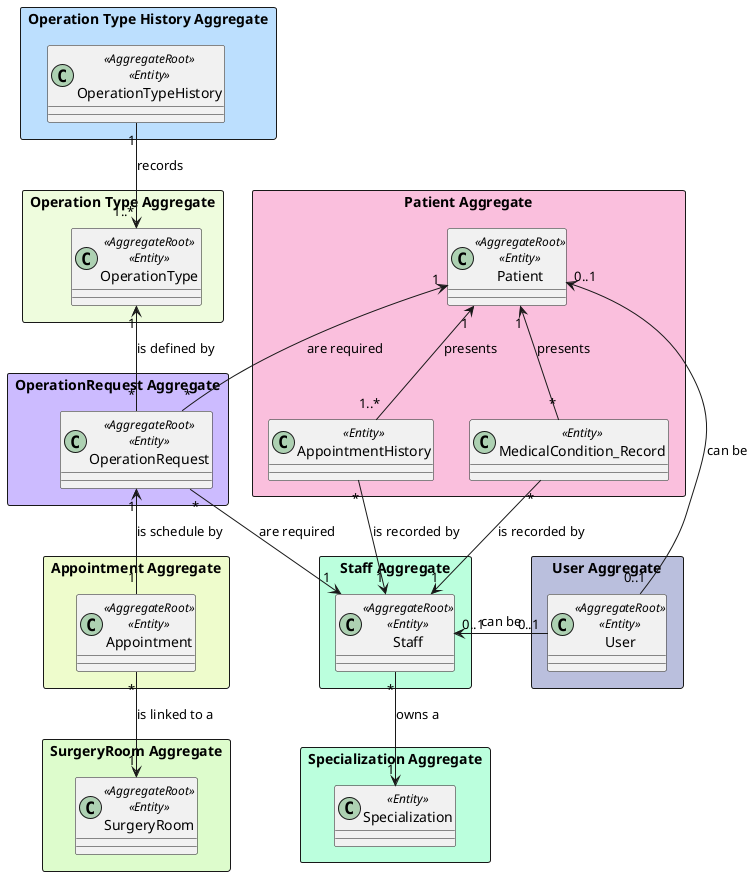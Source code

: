 @startuml

rectangle "User Aggregate" #babfdd{
class User <<AggregateRoot>> <<Entity>>
}

rectangle "Patient Aggregate" #fabfdd{
class Patient <<AggregateRoot>> <<Entity>>
class MedicalCondition_Record <<Entity>>
class AppointmentHistory <<Entity>>

Patient "1" <-- "*" MedicalCondition_Record : presents
Patient "1" <-- "1..*" AppointmentHistory : presents
}

rectangle "Staff Aggregate" #bbffdd{
class Staff <<AggregateRoot>> <<Entity>>
}

rectangle "Specialization Aggregate" #bbffdd{
class Specialization <<Entity>>
}

rectangle "OperationRequest Aggregate" #ccbbff{
class OperationRequest <<AggregateRoot>> <<Entity>>
}

rectangle "Operation Type Aggregate" #eefcdd{
class OperationType <<AggregateRoot>> <<Entity>>
}

rectangle "Operation Type History Aggregate" #bcdffe{
class OperationTypeHistory <<AggregateRoot>> <<Entity>>
}

rectangle "Appointment Aggregate" #eefccc{
class Appointment <<AggregateRoot>> <<Entity>>
}

rectangle "SurgeryRoom Aggregate" #ddfccc{
class SurgeryRoom <<AggregateRoot>> <<Entity>>
}

User "0..1" -left-> "0..1" Patient : can be
User "0..1" -left-> "0..1" Staff : can be

OperationRequest "*" -up-> "1" Patient : are required
OperationRequest "*" --> "1" Staff : are required
OperationRequest "*" -up-> "1" OperationType: is defined by

OperationTypeHistory "1" --> "1..*" OperationType: records

Appointment "1" -up-> "1" OperationRequest : is schedule by
Appointment "*" --> "1" SurgeryRoom : is linked to a

MedicalCondition_Record "*" --> "1" Staff: is recorded by
AppointmentHistory "*" --> "1" Staff: is recorded by

Staff "*" --> "1" Specialization : owns a

@enduml
